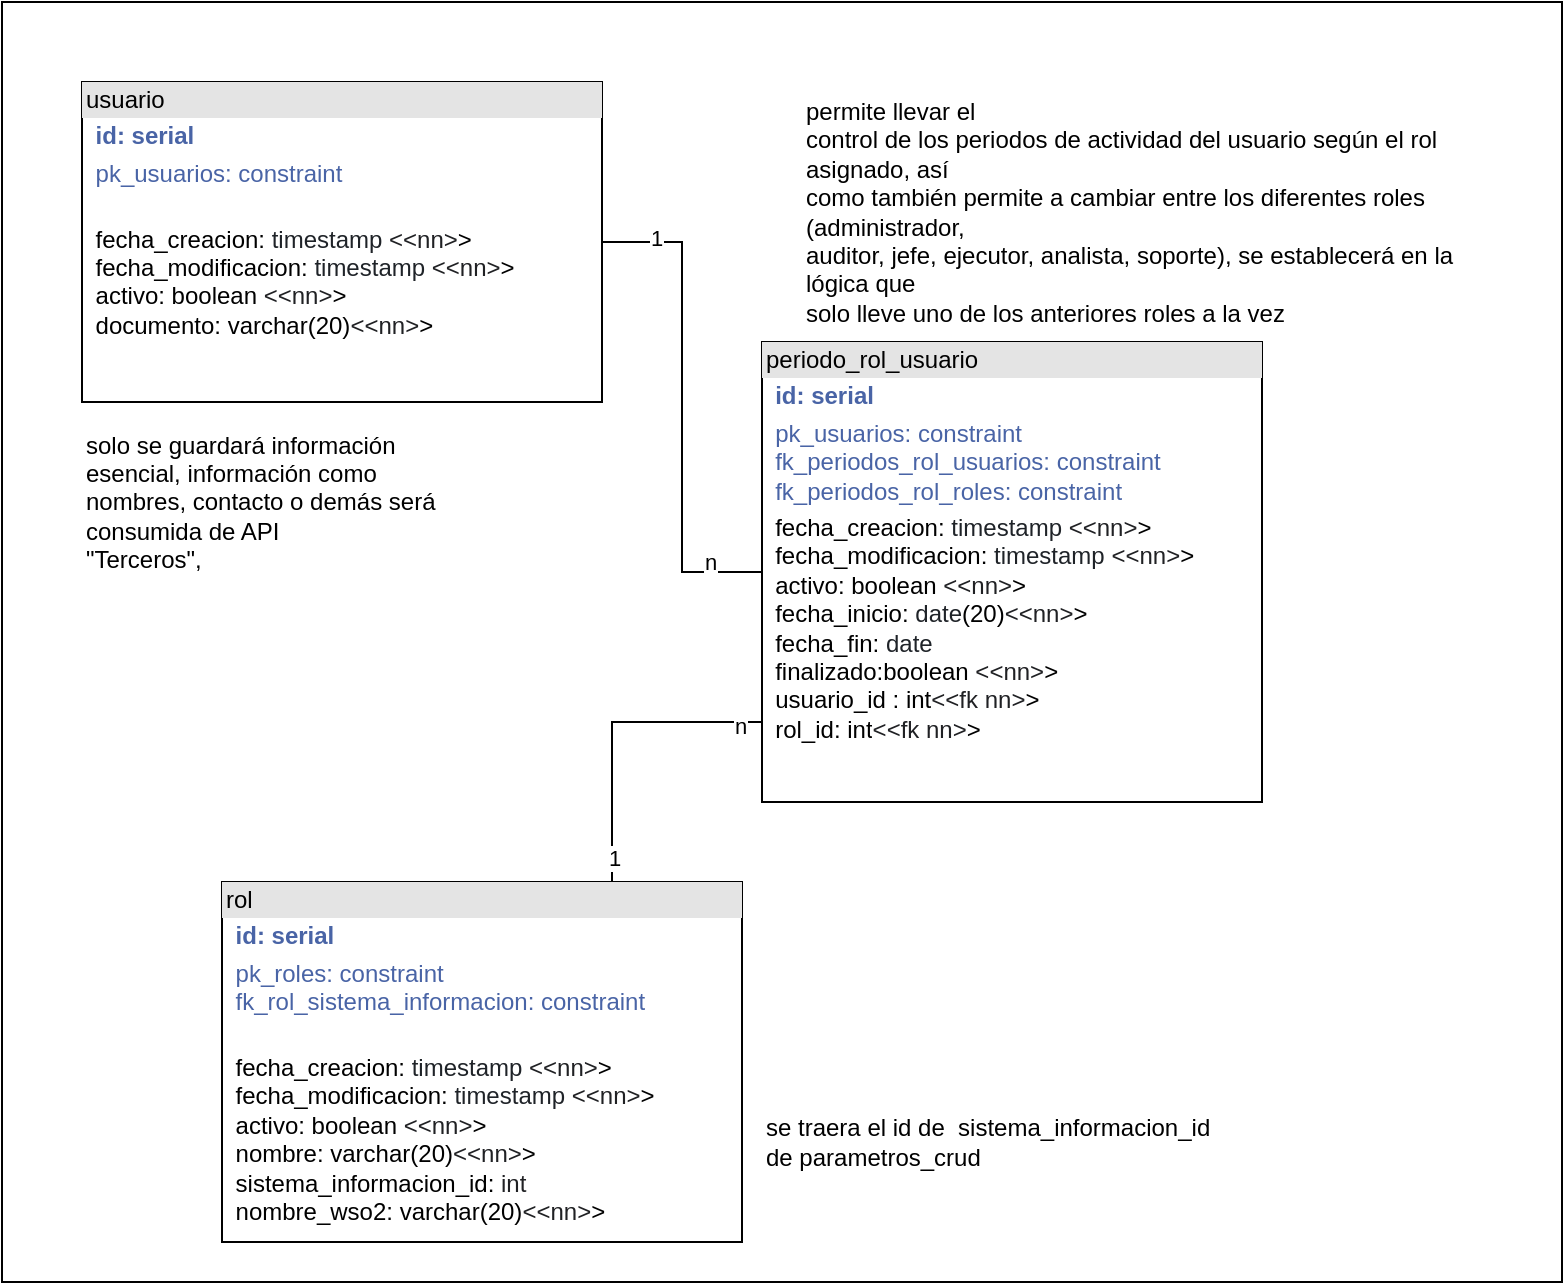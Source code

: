 <mxfile version="25.0.3">
  <diagram name="Página-1" id="LuqwvwlpH62hibnQKdCR">
    <mxGraphModel dx="2181" dy="1817" grid="1" gridSize="10" guides="1" tooltips="1" connect="1" arrows="1" fold="1" page="1" pageScale="1" pageWidth="827" pageHeight="1169" math="0" shadow="0">
      <root>
        <mxCell id="0" />
        <mxCell id="1" parent="0" />
        <mxCell id="LH4rqOTp2wbxo8YjwL2F-1" value="" style="rounded=0;whiteSpace=wrap;html=1;" parent="1" vertex="1">
          <mxGeometry x="-803" y="-1140" width="780" height="640" as="geometry" />
        </mxCell>
        <mxCell id="LH4rqOTp2wbxo8YjwL2F-2" style="edgeStyle=orthogonalEdgeStyle;rounded=0;orthogonalLoop=1;jettySize=auto;html=1;entryX=0;entryY=0.5;entryDx=0;entryDy=0;endArrow=none;endFill=0;" parent="1" source="LH4rqOTp2wbxo8YjwL2F-5" target="LH4rqOTp2wbxo8YjwL2F-10" edge="1">
          <mxGeometry relative="1" as="geometry" />
        </mxCell>
        <mxCell id="LH4rqOTp2wbxo8YjwL2F-3" value="1" style="edgeLabel;html=1;align=center;verticalAlign=middle;resizable=0;points=[];" parent="LH4rqOTp2wbxo8YjwL2F-2" vertex="1" connectable="0">
          <mxGeometry x="-0.783" y="2" relative="1" as="geometry">
            <mxPoint as="offset" />
          </mxGeometry>
        </mxCell>
        <mxCell id="LH4rqOTp2wbxo8YjwL2F-4" value="n" style="edgeLabel;html=1;align=center;verticalAlign=middle;resizable=0;points=[];" parent="LH4rqOTp2wbxo8YjwL2F-2" vertex="1" connectable="0">
          <mxGeometry x="0.788" y="-4" relative="1" as="geometry">
            <mxPoint y="-9" as="offset" />
          </mxGeometry>
        </mxCell>
        <mxCell id="LH4rqOTp2wbxo8YjwL2F-5" value="&lt;div style=&quot;box-sizing:border-box;width:100%;background:#e4e4e4;padding:2px;&quot;&gt;usuario&lt;/div&gt;&lt;table style=&quot;width:100%;font-size:1em;&quot; cellpadding=&quot;2&quot; cellspacing=&quot;0&quot;&gt;&lt;tbody&gt;&lt;tr&gt;&lt;td&gt;&lt;br&gt;&lt;/td&gt;&lt;td&gt;&lt;b&gt;&lt;font color=&quot;#4964a6&quot;&gt;id: serial&lt;br&gt;&lt;/font&gt;&lt;/b&gt;&lt;/td&gt;&lt;/tr&gt;&lt;tr&gt;&lt;td&gt;&lt;br&gt;&lt;/td&gt;&lt;td&gt;&lt;font color=&quot;#4964a6&quot;&gt;pk_usuarios: constraint&lt;br&gt;&lt;/font&gt;&lt;br&gt;&lt;/td&gt;&lt;/tr&gt;&lt;tr&gt;&lt;td&gt;&lt;/td&gt;&lt;td&gt;fecha_creacion:&amp;nbsp;&lt;span style=&quot;box-sizing: border-box; color: rgb(31, 35, 40); background-color: rgb(255, 255, 255);&quot;&gt;timestamp&amp;nbsp;&lt;/span&gt;&lt;span style=&quot;color: rgb(32, 33, 36); font-family: &amp;quot;Google Sans&amp;quot;, arial, sans-serif; background-color: rgb(255, 255, 255);&quot;&gt;&amp;lt;&lt;/span&gt;&lt;span style=&quot;color: rgb(32, 33, 36); font-family: &amp;quot;Google Sans&amp;quot;, arial, sans-serif; background-color: rgb(255, 255, 255);&quot;&gt;&amp;lt;nn&lt;/span&gt;&lt;span style=&quot;color: rgb(32, 33, 36); font-family: &amp;quot;Google Sans&amp;quot;, arial, sans-serif; background-color: rgb(255, 255, 255);&quot;&gt;&amp;gt;&lt;/span&gt;&amp;gt;&lt;br&gt;fecha_modificacion:&amp;nbsp;&lt;span style=&quot;color: rgb(31, 35, 40); background-color: rgb(255, 255, 255);&quot;&gt;timestamp&amp;nbsp;&lt;/span&gt;&lt;span style=&quot;color: rgb(32, 33, 36); font-family: &amp;quot;Google Sans&amp;quot;, arial, sans-serif; background-color: rgb(255, 255, 255);&quot;&gt;&amp;lt;&lt;/span&gt;&lt;span style=&quot;color: rgb(32, 33, 36); font-family: &amp;quot;Google Sans&amp;quot;, arial, sans-serif; background-color: rgb(255, 255, 255);&quot;&gt;&amp;lt;nn&lt;/span&gt;&lt;span style=&quot;color: rgb(32, 33, 36); font-family: &amp;quot;Google Sans&amp;quot;, arial, sans-serif; background-color: rgb(255, 255, 255);&quot;&gt;&amp;gt;&lt;/span&gt;&amp;gt;&lt;br&gt;activo: boolean&amp;nbsp;&lt;span style=&quot;color: rgb(32, 33, 36); font-family: &amp;quot;Google Sans&amp;quot;, arial, sans-serif; background-color: rgb(255, 255, 255);&quot;&gt;&amp;lt;&lt;/span&gt;&lt;span style=&quot;color: rgb(32, 33, 36); font-family: &amp;quot;Google Sans&amp;quot;, arial, sans-serif; background-color: rgb(255, 255, 255);&quot;&gt;&amp;lt;nn&lt;/span&gt;&lt;span style=&quot;color: rgb(32, 33, 36); font-family: &amp;quot;Google Sans&amp;quot;, arial, sans-serif; background-color: rgb(255, 255, 255);&quot;&gt;&amp;gt;&lt;/span&gt;&amp;gt;&lt;br&gt;documento: varchar(20)&lt;span style=&quot;color: rgb(32, 33, 36); font-family: &amp;quot;Google Sans&amp;quot;, arial, sans-serif; background-color: rgb(255, 255, 255);&quot;&gt;&amp;lt;&lt;/span&gt;&lt;span style=&quot;color: rgb(32, 33, 36); font-family: &amp;quot;Google Sans&amp;quot;, arial, sans-serif; background-color: rgb(255, 255, 255);&quot;&gt;&amp;lt;nn&lt;/span&gt;&lt;span style=&quot;color: rgb(32, 33, 36); font-family: &amp;quot;Google Sans&amp;quot;, arial, sans-serif; background-color: rgb(255, 255, 255);&quot;&gt;&amp;gt;&lt;/span&gt;&amp;gt;&lt;br&gt;&lt;br&gt;&lt;br&gt;&lt;br&gt;&lt;/td&gt;&lt;/tr&gt;&lt;/tbody&gt;&lt;/table&gt;" style="verticalAlign=top;align=left;overflow=fill;html=1;whiteSpace=wrap;" parent="1" vertex="1">
          <mxGeometry x="-763" y="-1100" width="260" height="160" as="geometry" />
        </mxCell>
        <mxCell id="LH4rqOTp2wbxo8YjwL2F-6" value="&lt;div style=&quot;box-sizing:border-box;width:100%;background:#e4e4e4;padding:2px;&quot;&gt;rol&lt;/div&gt;&lt;table style=&quot;width:100%;font-size:1em;&quot; cellpadding=&quot;2&quot; cellspacing=&quot;0&quot;&gt;&lt;tbody&gt;&lt;tr&gt;&lt;td&gt;&lt;br&gt;&lt;/td&gt;&lt;td&gt;&lt;b&gt;&lt;font color=&quot;#4964a6&quot;&gt;id: serial&lt;br&gt;&lt;/font&gt;&lt;/b&gt;&lt;/td&gt;&lt;/tr&gt;&lt;tr&gt;&lt;td&gt;&lt;br&gt;&lt;/td&gt;&lt;td&gt;&lt;font color=&quot;#4964a6&quot;&gt;pk_roles: constraint&lt;br&gt;fk_rol_sistema_informacion: constraint&lt;br&gt;&lt;/font&gt;&lt;br&gt;&lt;/td&gt;&lt;/tr&gt;&lt;tr&gt;&lt;td&gt;&lt;/td&gt;&lt;td&gt;fecha_creacion:&amp;nbsp;&lt;span style=&quot;box-sizing: border-box; color: rgb(31, 35, 40); background-color: rgb(255, 255, 255);&quot;&gt;timestamp&amp;nbsp;&lt;/span&gt;&lt;span style=&quot;color: rgb(32, 33, 36); font-family: &amp;quot;Google Sans&amp;quot;, arial, sans-serif; background-color: rgb(255, 255, 255);&quot;&gt;&amp;lt;&lt;/span&gt;&lt;span style=&quot;color: rgb(32, 33, 36); font-family: &amp;quot;Google Sans&amp;quot;, arial, sans-serif; background-color: rgb(255, 255, 255);&quot;&gt;&amp;lt;nn&lt;/span&gt;&lt;span style=&quot;color: rgb(32, 33, 36); font-family: &amp;quot;Google Sans&amp;quot;, arial, sans-serif; background-color: rgb(255, 255, 255);&quot;&gt;&amp;gt;&lt;/span&gt;&amp;gt;&lt;br&gt;fecha_modificacion:&amp;nbsp;&lt;span style=&quot;color: rgb(31, 35, 40); background-color: rgb(255, 255, 255);&quot;&gt;timestamp&amp;nbsp;&lt;/span&gt;&lt;span style=&quot;color: rgb(32, 33, 36); font-family: &amp;quot;Google Sans&amp;quot;, arial, sans-serif; background-color: rgb(255, 255, 255);&quot;&gt;&amp;lt;&lt;/span&gt;&lt;span style=&quot;color: rgb(32, 33, 36); font-family: &amp;quot;Google Sans&amp;quot;, arial, sans-serif; background-color: rgb(255, 255, 255);&quot;&gt;&amp;lt;nn&lt;/span&gt;&lt;span style=&quot;color: rgb(32, 33, 36); font-family: &amp;quot;Google Sans&amp;quot;, arial, sans-serif; background-color: rgb(255, 255, 255);&quot;&gt;&amp;gt;&lt;/span&gt;&amp;gt;&lt;br&gt;activo: boolean&amp;nbsp;&lt;span style=&quot;color: rgb(32, 33, 36); font-family: &amp;quot;Google Sans&amp;quot;, arial, sans-serif; background-color: rgb(255, 255, 255);&quot;&gt;&amp;lt;&lt;/span&gt;&lt;span style=&quot;color: rgb(32, 33, 36); font-family: &amp;quot;Google Sans&amp;quot;, arial, sans-serif; background-color: rgb(255, 255, 255);&quot;&gt;&amp;lt;nn&lt;/span&gt;&lt;span style=&quot;color: rgb(32, 33, 36); font-family: &amp;quot;Google Sans&amp;quot;, arial, sans-serif; background-color: rgb(255, 255, 255);&quot;&gt;&amp;gt;&lt;/span&gt;&amp;gt;&lt;br&gt;nombre: varchar(20)&lt;span style=&quot;color: rgb(32, 33, 36); font-family: &amp;quot;Google Sans&amp;quot;, arial, sans-serif; background-color: rgb(255, 255, 255);&quot;&gt;&amp;lt;&lt;/span&gt;&lt;span style=&quot;color: rgb(32, 33, 36); font-family: &amp;quot;Google Sans&amp;quot;, arial, sans-serif; background-color: rgb(255, 255, 255);&quot;&gt;&amp;lt;nn&lt;/span&gt;&lt;span style=&quot;color: rgb(32, 33, 36); font-family: &amp;quot;Google Sans&amp;quot;, arial, sans-serif; background-color: rgb(255, 255, 255);&quot;&gt;&amp;gt;&lt;/span&gt;&amp;gt;&amp;nbsp;&lt;br&gt;sistema_informacion_id: &lt;font face=&quot;Google Sans, arial, sans-serif&quot; color=&quot;#202124&quot;&gt;&lt;span style=&quot;background-color: rgb(255, 255, 255);&quot;&gt;int&lt;br&gt;&lt;/span&gt;&lt;/font&gt;nombre_wso2: varchar(20)&lt;span style=&quot;color: rgb(32, 33, 36); font-family: &amp;quot;Google Sans&amp;quot;, arial, sans-serif; background-color: rgb(255, 255, 255);&quot;&gt;&amp;lt;&lt;/span&gt;&lt;span style=&quot;color: rgb(32, 33, 36); font-family: &amp;quot;Google Sans&amp;quot;, arial, sans-serif; background-color: rgb(255, 255, 255);&quot;&gt;&amp;lt;nn&lt;/span&gt;&lt;span style=&quot;color: rgb(32, 33, 36); font-family: &amp;quot;Google Sans&amp;quot;, arial, sans-serif; background-color: rgb(255, 255, 255);&quot;&gt;&amp;gt;&lt;/span&gt;&amp;gt;&lt;br&gt;&lt;br&gt;&lt;br&gt;&lt;br&gt;&lt;br&gt;&lt;/td&gt;&lt;/tr&gt;&lt;/tbody&gt;&lt;/table&gt;" style="verticalAlign=top;align=left;overflow=fill;html=1;whiteSpace=wrap;" parent="1" vertex="1">
          <mxGeometry x="-693" y="-700" width="260" height="180" as="geometry" />
        </mxCell>
        <mxCell id="LH4rqOTp2wbxo8YjwL2F-7" style="edgeStyle=orthogonalEdgeStyle;rounded=0;orthogonalLoop=1;jettySize=auto;html=1;entryX=0.75;entryY=0;entryDx=0;entryDy=0;endArrow=none;endFill=0;" parent="1" source="LH4rqOTp2wbxo8YjwL2F-10" target="LH4rqOTp2wbxo8YjwL2F-6" edge="1">
          <mxGeometry relative="1" as="geometry">
            <Array as="points">
              <mxPoint x="-498" y="-780" />
            </Array>
          </mxGeometry>
        </mxCell>
        <mxCell id="LH4rqOTp2wbxo8YjwL2F-8" value="n" style="edgeLabel;html=1;align=center;verticalAlign=middle;resizable=0;points=[];" parent="LH4rqOTp2wbxo8YjwL2F-7" vertex="1" connectable="0">
          <mxGeometry x="-0.853" y="2" relative="1" as="geometry">
            <mxPoint as="offset" />
          </mxGeometry>
        </mxCell>
        <mxCell id="LH4rqOTp2wbxo8YjwL2F-9" value="1" style="edgeLabel;html=1;align=center;verticalAlign=middle;resizable=0;points=[];" parent="LH4rqOTp2wbxo8YjwL2F-7" vertex="1" connectable="0">
          <mxGeometry x="0.846" y="1" relative="1" as="geometry">
            <mxPoint as="offset" />
          </mxGeometry>
        </mxCell>
        <mxCell id="LH4rqOTp2wbxo8YjwL2F-10" value="&lt;div style=&quot;box-sizing:border-box;width:100%;background:#e4e4e4;padding:2px;&quot;&gt;periodo_rol_usuario&lt;/div&gt;&lt;table style=&quot;width:100%;font-size:1em;&quot; cellpadding=&quot;2&quot; cellspacing=&quot;0&quot;&gt;&lt;tbody&gt;&lt;tr&gt;&lt;td&gt;&lt;br&gt;&lt;/td&gt;&lt;td&gt;&lt;b&gt;&lt;font color=&quot;#4964a6&quot;&gt;id: serial&lt;br&gt;&lt;/font&gt;&lt;/b&gt;&lt;/td&gt;&lt;/tr&gt;&lt;tr&gt;&lt;td&gt;&lt;br&gt;&lt;/td&gt;&lt;td&gt;&lt;font color=&quot;#4964a6&quot;&gt;pk_usuarios: constraint&lt;br&gt;fk_periodos_rol_usuarios: constraint&lt;br&gt;fk_&lt;/font&gt;&lt;span style=&quot;color: rgb(73, 100, 166);&quot;&gt;periodos_rol_roles: constraint&lt;/span&gt;&lt;/td&gt;&lt;/tr&gt;&lt;tr&gt;&lt;td&gt;&lt;/td&gt;&lt;td&gt;fecha_creacion:&amp;nbsp;&lt;span style=&quot;box-sizing: border-box; color: rgb(31, 35, 40); background-color: rgb(255, 255, 255);&quot;&gt;timestamp&amp;nbsp;&lt;/span&gt;&lt;span style=&quot;color: rgb(32, 33, 36); font-family: &amp;quot;Google Sans&amp;quot;, arial, sans-serif; background-color: rgb(255, 255, 255);&quot;&gt;&amp;lt;&lt;/span&gt;&lt;span style=&quot;color: rgb(32, 33, 36); font-family: &amp;quot;Google Sans&amp;quot;, arial, sans-serif; background-color: rgb(255, 255, 255);&quot;&gt;&amp;lt;nn&lt;/span&gt;&lt;span style=&quot;color: rgb(32, 33, 36); font-family: &amp;quot;Google Sans&amp;quot;, arial, sans-serif; background-color: rgb(255, 255, 255);&quot;&gt;&amp;gt;&lt;/span&gt;&amp;gt;&lt;br&gt;fecha_modificacion:&amp;nbsp;&lt;span style=&quot;color: rgb(31, 35, 40); background-color: rgb(255, 255, 255);&quot;&gt;timestamp&amp;nbsp;&lt;/span&gt;&lt;span style=&quot;color: rgb(32, 33, 36); font-family: &amp;quot;Google Sans&amp;quot;, arial, sans-serif; background-color: rgb(255, 255, 255);&quot;&gt;&amp;lt;&lt;/span&gt;&lt;span style=&quot;color: rgb(32, 33, 36); font-family: &amp;quot;Google Sans&amp;quot;, arial, sans-serif; background-color: rgb(255, 255, 255);&quot;&gt;&amp;lt;nn&lt;/span&gt;&lt;span style=&quot;color: rgb(32, 33, 36); font-family: &amp;quot;Google Sans&amp;quot;, arial, sans-serif; background-color: rgb(255, 255, 255);&quot;&gt;&amp;gt;&lt;/span&gt;&amp;gt;&lt;br&gt;activo: boolean&amp;nbsp;&lt;span style=&quot;color: rgb(32, 33, 36); font-family: &amp;quot;Google Sans&amp;quot;, arial, sans-serif; background-color: rgb(255, 255, 255);&quot;&gt;&amp;lt;&lt;/span&gt;&lt;span style=&quot;color: rgb(32, 33, 36); font-family: &amp;quot;Google Sans&amp;quot;, arial, sans-serif; background-color: rgb(255, 255, 255);&quot;&gt;&amp;lt;nn&lt;/span&gt;&lt;span style=&quot;color: rgb(32, 33, 36); font-family: &amp;quot;Google Sans&amp;quot;, arial, sans-serif; background-color: rgb(255, 255, 255);&quot;&gt;&amp;gt;&lt;/span&gt;&amp;gt;&lt;br&gt;fecha_inicio:&amp;nbsp;&lt;span style=&quot;color: rgb(31, 35, 40); background-color: rgb(255, 255, 255);&quot;&gt;date&lt;/span&gt;(20)&lt;span style=&quot;color: rgb(32, 33, 36); font-family: &amp;quot;Google Sans&amp;quot;, arial, sans-serif; background-color: rgb(255, 255, 255);&quot;&gt;&amp;lt;&lt;/span&gt;&lt;span style=&quot;color: rgb(32, 33, 36); font-family: &amp;quot;Google Sans&amp;quot;, arial, sans-serif; background-color: rgb(255, 255, 255);&quot;&gt;&amp;lt;nn&lt;/span&gt;&lt;span style=&quot;color: rgb(32, 33, 36); font-family: &amp;quot;Google Sans&amp;quot;, arial, sans-serif; background-color: rgb(255, 255, 255);&quot;&gt;&amp;gt;&lt;/span&gt;&amp;gt;&lt;br&gt;fecha_fin:&amp;nbsp;&lt;span style=&quot;color: rgb(31, 35, 40); background-color: rgb(255, 255, 255);&quot;&gt;date&lt;br&gt;&lt;/span&gt;finalizado:boolean&amp;nbsp;&lt;span style=&quot;color: rgb(32, 33, 36); font-family: &amp;quot;Google Sans&amp;quot;, arial, sans-serif; background-color: rgb(255, 255, 255);&quot;&gt;&amp;lt;&lt;/span&gt;&lt;span style=&quot;color: rgb(32, 33, 36); font-family: &amp;quot;Google Sans&amp;quot;, arial, sans-serif; background-color: rgb(255, 255, 255);&quot;&gt;&amp;lt;nn&lt;/span&gt;&lt;span style=&quot;color: rgb(32, 33, 36); font-family: &amp;quot;Google Sans&amp;quot;, arial, sans-serif; background-color: rgb(255, 255, 255);&quot;&gt;&amp;gt;&lt;/span&gt;&amp;gt;&lt;br&gt;usuario_id : int&lt;span style=&quot;color: rgb(32, 33, 36); font-family: &amp;quot;Google Sans&amp;quot;, arial, sans-serif; background-color: rgb(255, 255, 255);&quot;&gt;&amp;lt;&lt;/span&gt;&lt;span style=&quot;color: rgb(32, 33, 36); font-family: &amp;quot;Google Sans&amp;quot;, arial, sans-serif; background-color: rgb(255, 255, 255);&quot;&gt;&amp;lt;fk nn&lt;/span&gt;&lt;span style=&quot;color: rgb(32, 33, 36); font-family: &amp;quot;Google Sans&amp;quot;, arial, sans-serif; background-color: rgb(255, 255, 255);&quot;&gt;&amp;gt;&lt;/span&gt;&amp;gt;&lt;br&gt;rol_id: int&lt;span style=&quot;color: rgb(32, 33, 36); font-family: &amp;quot;Google Sans&amp;quot;, arial, sans-serif; background-color: rgb(255, 255, 255);&quot;&gt;&amp;lt;&lt;/span&gt;&lt;span style=&quot;color: rgb(32, 33, 36); font-family: &amp;quot;Google Sans&amp;quot;, arial, sans-serif; background-color: rgb(255, 255, 255);&quot;&gt;&amp;lt;fk nn&lt;/span&gt;&lt;span style=&quot;color: rgb(32, 33, 36); font-family: &amp;quot;Google Sans&amp;quot;, arial, sans-serif; background-color: rgb(255, 255, 255);&quot;&gt;&amp;gt;&lt;/span&gt;&amp;gt;&lt;br&gt;&lt;br&gt;&lt;br&gt;&lt;br&gt;&lt;/td&gt;&lt;/tr&gt;&lt;/tbody&gt;&lt;/table&gt;" style="verticalAlign=top;align=left;overflow=fill;html=1;whiteSpace=wrap;" parent="1" vertex="1">
          <mxGeometry x="-423" y="-970" width="250" height="230" as="geometry" />
        </mxCell>
        <mxCell id="LH4rqOTp2wbxo8YjwL2F-11" value="&lt;p class=&quot;MsoNormal&quot;&gt;&lt;span style=&quot;font-size: 9pt; line-height: 107%; font-family: Helvetica, sans-serif; background-image: initial; background-position: initial; background-size: initial; background-repeat: initial; background-attachment: initial; background-origin: initial; background-clip: initial;&quot;&gt;solo se guardará información&lt;br/&gt;esencial, información como nombres, contacto o demás será consumida de API&lt;br/&gt;&quot;Terceros&quot;,&amp;nbsp;&lt;/span&gt;&lt;/p&gt;" style="text;html=1;align=left;verticalAlign=middle;whiteSpace=wrap;rounded=0;" parent="1" vertex="1">
          <mxGeometry x="-763" y="-920" width="200" height="60" as="geometry" />
        </mxCell>
        <mxCell id="LH4rqOTp2wbxo8YjwL2F-12" value="&lt;p class=&quot;MsoNormal&quot;&gt;&lt;span style=&quot;font-size: 9pt; line-height: 107%; font-family: Helvetica, sans-serif; background-image: initial; background-position: initial; background-size: initial; background-repeat: initial; background-attachment: initial; background-origin: initial; background-clip: initial;&quot;&gt;permite llevar el&lt;br/&gt;control de los periodos de actividad del usuario según el rol asignado, así&lt;br/&gt;como también permite a cambiar entre los diferentes roles (administrador,&lt;br/&gt;auditor, jefe, ejecutor, analista, soporte), se establecerá en la lógica que&lt;br/&gt;solo lleve uno de los anteriores roles a la vez&lt;/span&gt;&lt;/p&gt;" style="text;html=1;align=left;verticalAlign=middle;whiteSpace=wrap;rounded=0;" parent="1" vertex="1">
          <mxGeometry x="-403" y="-1080" width="360" height="90" as="geometry" />
        </mxCell>
        <mxCell id="dZ4n4xoOKQm53V_wzgnh-1" value="&lt;p class=&quot;MsoNormal&quot;&gt;&lt;font face=&quot;Helvetica, sans-serif&quot;&gt;se traera el id de&amp;nbsp; sistema_informacion_id de parametros_crud&lt;/font&gt;&lt;/p&gt;" style="text;html=1;align=left;verticalAlign=middle;whiteSpace=wrap;rounded=0;" parent="1" vertex="1">
          <mxGeometry x="-423" y="-600" width="233" height="60" as="geometry" />
        </mxCell>
      </root>
    </mxGraphModel>
  </diagram>
</mxfile>
